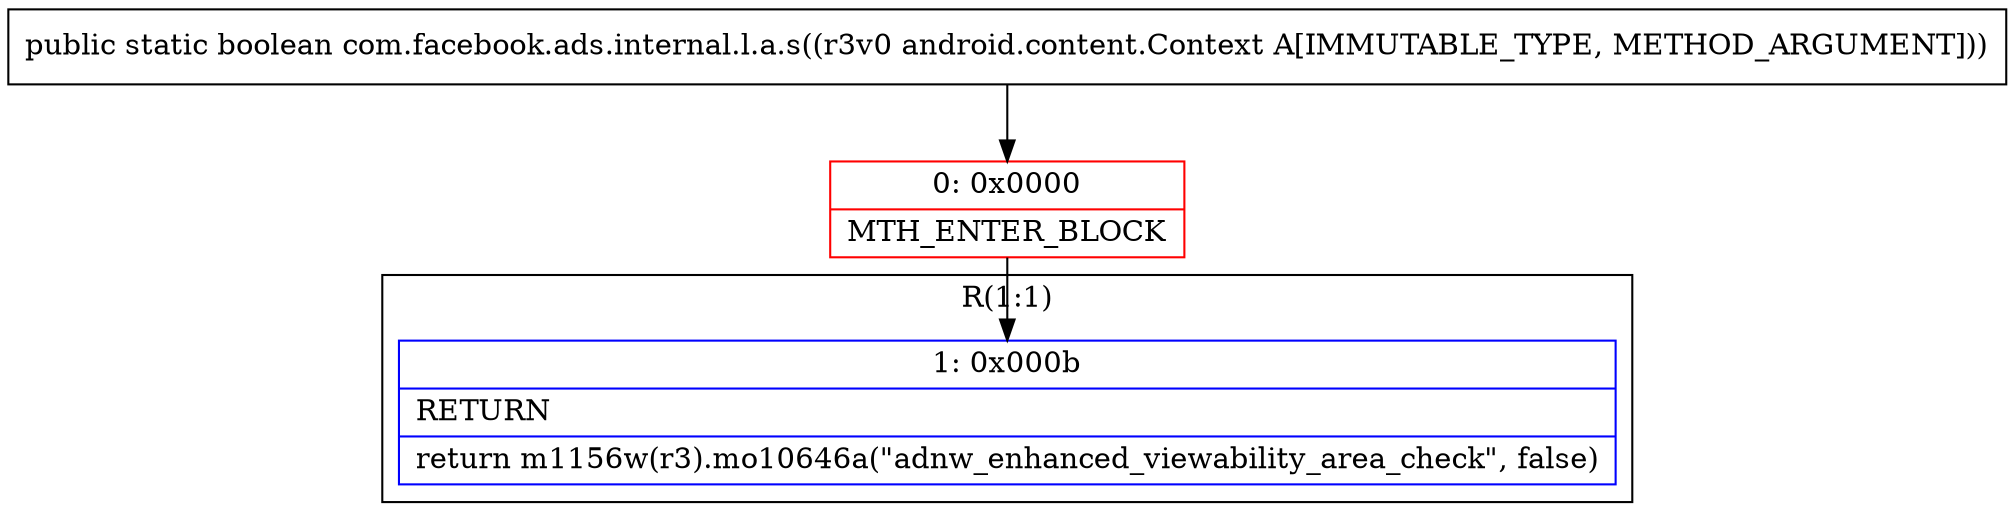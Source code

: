 digraph "CFG forcom.facebook.ads.internal.l.a.s(Landroid\/content\/Context;)Z" {
subgraph cluster_Region_2023191768 {
label = "R(1:1)";
node [shape=record,color=blue];
Node_1 [shape=record,label="{1\:\ 0x000b|RETURN\l|return m1156w(r3).mo10646a(\"adnw_enhanced_viewability_area_check\", false)\l}"];
}
Node_0 [shape=record,color=red,label="{0\:\ 0x0000|MTH_ENTER_BLOCK\l}"];
MethodNode[shape=record,label="{public static boolean com.facebook.ads.internal.l.a.s((r3v0 android.content.Context A[IMMUTABLE_TYPE, METHOD_ARGUMENT])) }"];
MethodNode -> Node_0;
Node_0 -> Node_1;
}


